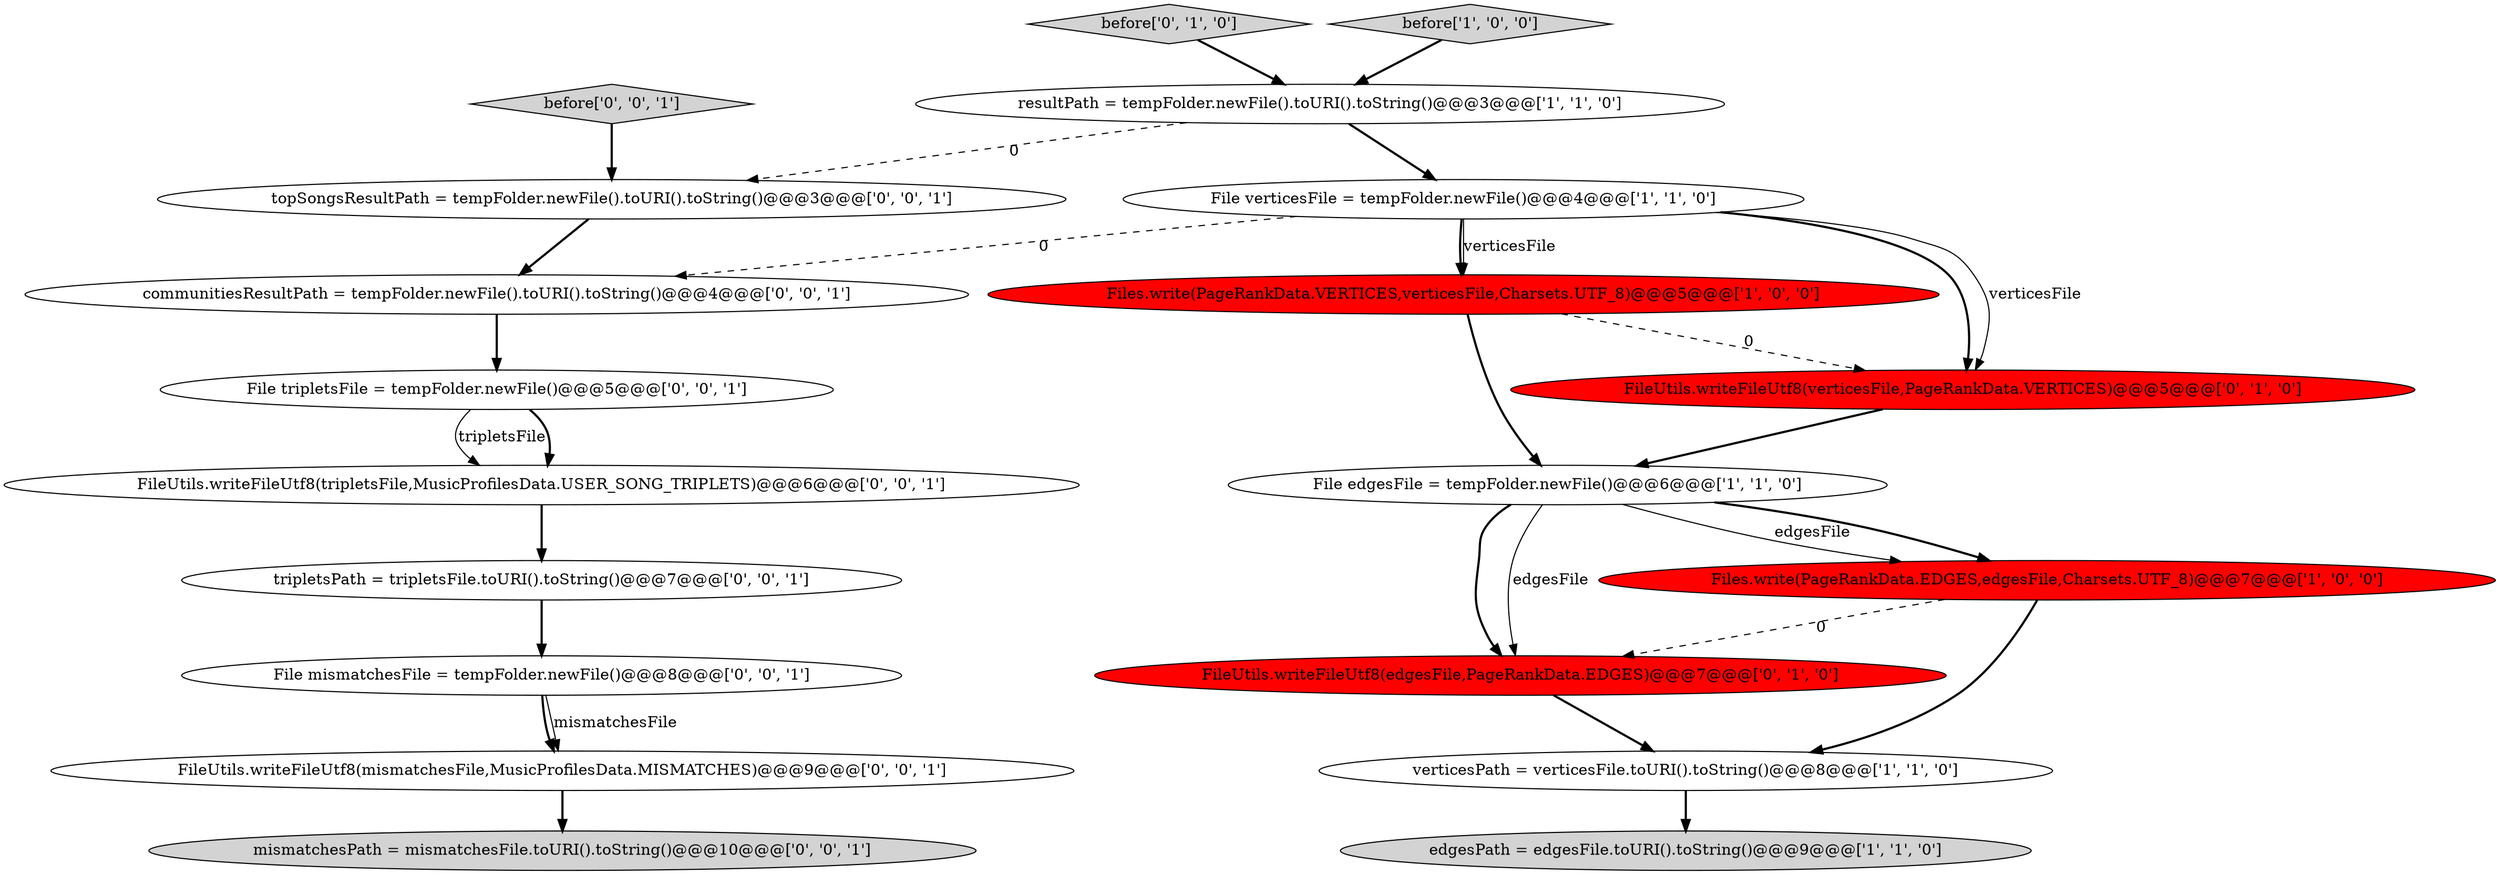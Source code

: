 digraph {
6 [style = filled, label = "edgesPath = edgesFile.toURI().toString()@@@9@@@['1', '1', '0']", fillcolor = lightgray, shape = ellipse image = "AAA0AAABBB1BBB"];
18 [style = filled, label = "tripletsPath = tripletsFile.toURI().toString()@@@7@@@['0', '0', '1']", fillcolor = white, shape = ellipse image = "AAA0AAABBB3BBB"];
15 [style = filled, label = "before['0', '0', '1']", fillcolor = lightgray, shape = diamond image = "AAA0AAABBB3BBB"];
12 [style = filled, label = "FileUtils.writeFileUtf8(tripletsFile,MusicProfilesData.USER_SONG_TRIPLETS)@@@6@@@['0', '0', '1']", fillcolor = white, shape = ellipse image = "AAA0AAABBB3BBB"];
10 [style = filled, label = "before['0', '1', '0']", fillcolor = lightgray, shape = diamond image = "AAA0AAABBB2BBB"];
8 [style = filled, label = "FileUtils.writeFileUtf8(edgesFile,PageRankData.EDGES)@@@7@@@['0', '1', '0']", fillcolor = red, shape = ellipse image = "AAA1AAABBB2BBB"];
11 [style = filled, label = "File tripletsFile = tempFolder.newFile()@@@5@@@['0', '0', '1']", fillcolor = white, shape = ellipse image = "AAA0AAABBB3BBB"];
16 [style = filled, label = "topSongsResultPath = tempFolder.newFile().toURI().toString()@@@3@@@['0', '0', '1']", fillcolor = white, shape = ellipse image = "AAA0AAABBB3BBB"];
5 [style = filled, label = "resultPath = tempFolder.newFile().toURI().toString()@@@3@@@['1', '1', '0']", fillcolor = white, shape = ellipse image = "AAA0AAABBB1BBB"];
13 [style = filled, label = "communitiesResultPath = tempFolder.newFile().toURI().toString()@@@4@@@['0', '0', '1']", fillcolor = white, shape = ellipse image = "AAA0AAABBB3BBB"];
3 [style = filled, label = "File edgesFile = tempFolder.newFile()@@@6@@@['1', '1', '0']", fillcolor = white, shape = ellipse image = "AAA0AAABBB1BBB"];
14 [style = filled, label = "File mismatchesFile = tempFolder.newFile()@@@8@@@['0', '0', '1']", fillcolor = white, shape = ellipse image = "AAA0AAABBB3BBB"];
7 [style = filled, label = "before['1', '0', '0']", fillcolor = lightgray, shape = diamond image = "AAA0AAABBB1BBB"];
17 [style = filled, label = "mismatchesPath = mismatchesFile.toURI().toString()@@@10@@@['0', '0', '1']", fillcolor = lightgray, shape = ellipse image = "AAA0AAABBB3BBB"];
19 [style = filled, label = "FileUtils.writeFileUtf8(mismatchesFile,MusicProfilesData.MISMATCHES)@@@9@@@['0', '0', '1']", fillcolor = white, shape = ellipse image = "AAA0AAABBB3BBB"];
0 [style = filled, label = "File verticesFile = tempFolder.newFile()@@@4@@@['1', '1', '0']", fillcolor = white, shape = ellipse image = "AAA0AAABBB1BBB"];
2 [style = filled, label = "Files.write(PageRankData.VERTICES,verticesFile,Charsets.UTF_8)@@@5@@@['1', '0', '0']", fillcolor = red, shape = ellipse image = "AAA1AAABBB1BBB"];
4 [style = filled, label = "Files.write(PageRankData.EDGES,edgesFile,Charsets.UTF_8)@@@7@@@['1', '0', '0']", fillcolor = red, shape = ellipse image = "AAA1AAABBB1BBB"];
1 [style = filled, label = "verticesPath = verticesFile.toURI().toString()@@@8@@@['1', '1', '0']", fillcolor = white, shape = ellipse image = "AAA0AAABBB1BBB"];
9 [style = filled, label = "FileUtils.writeFileUtf8(verticesFile,PageRankData.VERTICES)@@@5@@@['0', '1', '0']", fillcolor = red, shape = ellipse image = "AAA1AAABBB2BBB"];
0->9 [style = bold, label=""];
16->13 [style = bold, label=""];
11->12 [style = solid, label="tripletsFile"];
3->4 [style = solid, label="edgesFile"];
2->3 [style = bold, label=""];
0->2 [style = bold, label=""];
14->19 [style = bold, label=""];
11->12 [style = bold, label=""];
19->17 [style = bold, label=""];
15->16 [style = bold, label=""];
3->4 [style = bold, label=""];
13->11 [style = bold, label=""];
5->16 [style = dashed, label="0"];
8->1 [style = bold, label=""];
14->19 [style = solid, label="mismatchesFile"];
7->5 [style = bold, label=""];
1->6 [style = bold, label=""];
0->9 [style = solid, label="verticesFile"];
0->2 [style = solid, label="verticesFile"];
10->5 [style = bold, label=""];
5->0 [style = bold, label=""];
2->9 [style = dashed, label="0"];
3->8 [style = bold, label=""];
0->13 [style = dashed, label="0"];
12->18 [style = bold, label=""];
4->8 [style = dashed, label="0"];
9->3 [style = bold, label=""];
4->1 [style = bold, label=""];
18->14 [style = bold, label=""];
3->8 [style = solid, label="edgesFile"];
}
